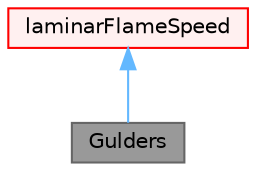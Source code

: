 digraph "Gulders"
{
 // LATEX_PDF_SIZE
  bgcolor="transparent";
  edge [fontname=Helvetica,fontsize=10,labelfontname=Helvetica,labelfontsize=10];
  node [fontname=Helvetica,fontsize=10,shape=box,height=0.2,width=0.4];
  Node1 [id="Node000001",label="Gulders",height=0.2,width=0.4,color="gray40", fillcolor="grey60", style="filled", fontcolor="black",tooltip="Laminar flame speed obtained from Gulder's correlation."];
  Node2 -> Node1 [id="edge1_Node000001_Node000002",dir="back",color="steelblue1",style="solid",tooltip=" "];
  Node2 [id="Node000002",label="laminarFlameSpeed",height=0.2,width=0.4,color="red", fillcolor="#FFF0F0", style="filled",URL="$classFoam_1_1laminarFlameSpeed.html",tooltip="Abstract class for laminar flame speed."];
}
